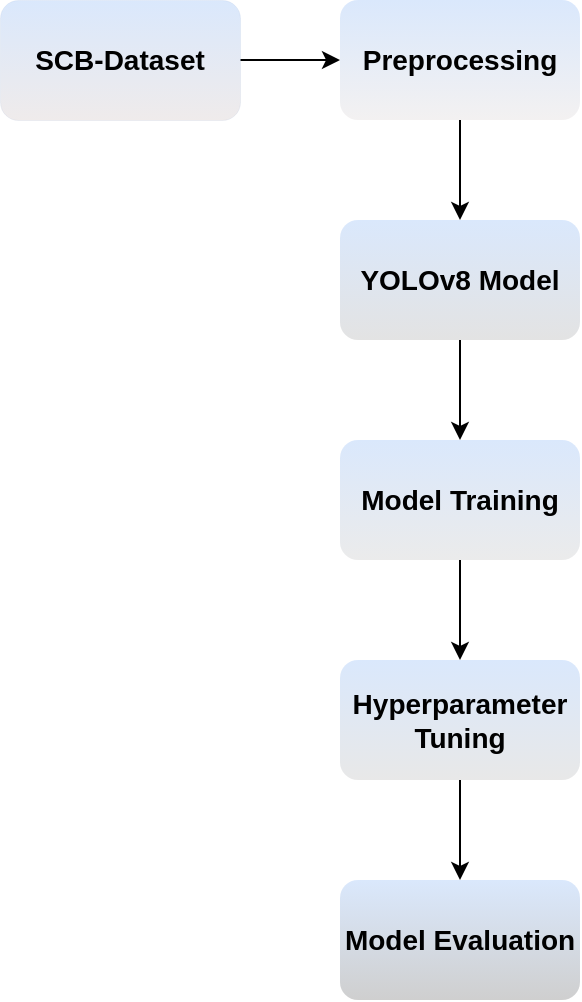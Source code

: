 <mxfile version="22.1.11" type="github">
  <diagram name="Page-1" id="l02rJ-nGcwPwZAvIl5rX">
    <mxGraphModel dx="737" dy="517" grid="1" gridSize="10" guides="1" tooltips="1" connect="1" arrows="1" fold="1" page="1" pageScale="1" pageWidth="850" pageHeight="1100" math="0" shadow="0">
      <root>
        <mxCell id="0" />
        <mxCell id="1" parent="0" />
        <mxCell id="EgQG1KGik4svzo0YR-Bh-3" value="" style="edgeStyle=orthogonalEdgeStyle;rounded=0;orthogonalLoop=1;jettySize=auto;html=1;" edge="1" parent="1" source="EgQG1KGik4svzo0YR-Bh-1" target="EgQG1KGik4svzo0YR-Bh-2">
          <mxGeometry relative="1" as="geometry" />
        </mxCell>
        <mxCell id="EgQG1KGik4svzo0YR-Bh-1" value="&lt;font style=&quot;font-size: 14px;&quot;&gt;&lt;b&gt;SCB-Dataset&lt;/b&gt;&lt;/font&gt;" style="rounded=1;whiteSpace=wrap;html=1;fillColor=#dae8fc;strokeColor=#6c8ebf;gradientColor=#efebeb;strokeWidth=0;" vertex="1" parent="1">
          <mxGeometry x="170" y="110" width="120" height="60" as="geometry" />
        </mxCell>
        <mxCell id="EgQG1KGik4svzo0YR-Bh-8" value="" style="edgeStyle=orthogonalEdgeStyle;rounded=0;orthogonalLoop=1;jettySize=auto;html=1;" edge="1" parent="1" source="EgQG1KGik4svzo0YR-Bh-2" target="EgQG1KGik4svzo0YR-Bh-4">
          <mxGeometry relative="1" as="geometry" />
        </mxCell>
        <mxCell id="EgQG1KGik4svzo0YR-Bh-2" value="&lt;font style=&quot;font-size: 14px;&quot;&gt;&lt;b&gt;Preprocessing&lt;/b&gt;&lt;/font&gt;" style="rounded=1;whiteSpace=wrap;html=1;fillColor=#dae8fc;strokeColor=none;gradientColor=#f3f1f1;" vertex="1" parent="1">
          <mxGeometry x="340" y="110" width="120" height="60" as="geometry" />
        </mxCell>
        <mxCell id="EgQG1KGik4svzo0YR-Bh-9" value="" style="edgeStyle=orthogonalEdgeStyle;rounded=0;orthogonalLoop=1;jettySize=auto;html=1;" edge="1" parent="1" source="EgQG1KGik4svzo0YR-Bh-4" target="EgQG1KGik4svzo0YR-Bh-5">
          <mxGeometry relative="1" as="geometry" />
        </mxCell>
        <mxCell id="EgQG1KGik4svzo0YR-Bh-4" value="&lt;font style=&quot;font-size: 14px;&quot;&gt;&lt;b&gt;YOLOv8 Model&lt;/b&gt;&lt;/font&gt;" style="rounded=1;whiteSpace=wrap;html=1;fillColor=#dae8fc;strokeColor=none;gradientColor=#e3e3e3;" vertex="1" parent="1">
          <mxGeometry x="340" y="220" width="120" height="60" as="geometry" />
        </mxCell>
        <mxCell id="EgQG1KGik4svzo0YR-Bh-10" value="" style="edgeStyle=orthogonalEdgeStyle;rounded=0;orthogonalLoop=1;jettySize=auto;html=1;" edge="1" parent="1" source="EgQG1KGik4svzo0YR-Bh-5" target="EgQG1KGik4svzo0YR-Bh-6">
          <mxGeometry relative="1" as="geometry" />
        </mxCell>
        <mxCell id="EgQG1KGik4svzo0YR-Bh-5" value="&lt;span style=&quot;font-size: 14px;&quot;&gt;&lt;b&gt;Model Training&lt;/b&gt;&lt;/span&gt;" style="rounded=1;whiteSpace=wrap;html=1;fillColor=#dae8fc;strokeColor=none;gradientColor=#ebebeb;" vertex="1" parent="1">
          <mxGeometry x="340" y="330" width="120" height="60" as="geometry" />
        </mxCell>
        <mxCell id="EgQG1KGik4svzo0YR-Bh-11" value="" style="edgeStyle=orthogonalEdgeStyle;rounded=0;orthogonalLoop=1;jettySize=auto;html=1;" edge="1" parent="1" source="EgQG1KGik4svzo0YR-Bh-6" target="EgQG1KGik4svzo0YR-Bh-7">
          <mxGeometry relative="1" as="geometry" />
        </mxCell>
        <mxCell id="EgQG1KGik4svzo0YR-Bh-6" value="&lt;span style=&quot;font-size: 14px;&quot;&gt;&lt;b&gt;Hyperparameter&lt;br&gt;Tuning&lt;/b&gt;&lt;br&gt;&lt;/span&gt;" style="rounded=1;whiteSpace=wrap;html=1;fillColor=#DAE8FC;strokeColor=none;gradientColor=#e8e8e8;" vertex="1" parent="1">
          <mxGeometry x="340" y="440" width="120" height="60" as="geometry" />
        </mxCell>
        <mxCell id="EgQG1KGik4svzo0YR-Bh-7" value="&lt;span style=&quot;font-size: 14px;&quot;&gt;&lt;b&gt;Model Evaluation&lt;/b&gt;&lt;/span&gt;" style="rounded=1;whiteSpace=wrap;html=1;fillColor=#dae8fc;strokeColor=none;gradientColor=#cfcfcf;" vertex="1" parent="1">
          <mxGeometry x="340" y="550" width="120" height="60" as="geometry" />
        </mxCell>
      </root>
    </mxGraphModel>
  </diagram>
</mxfile>
